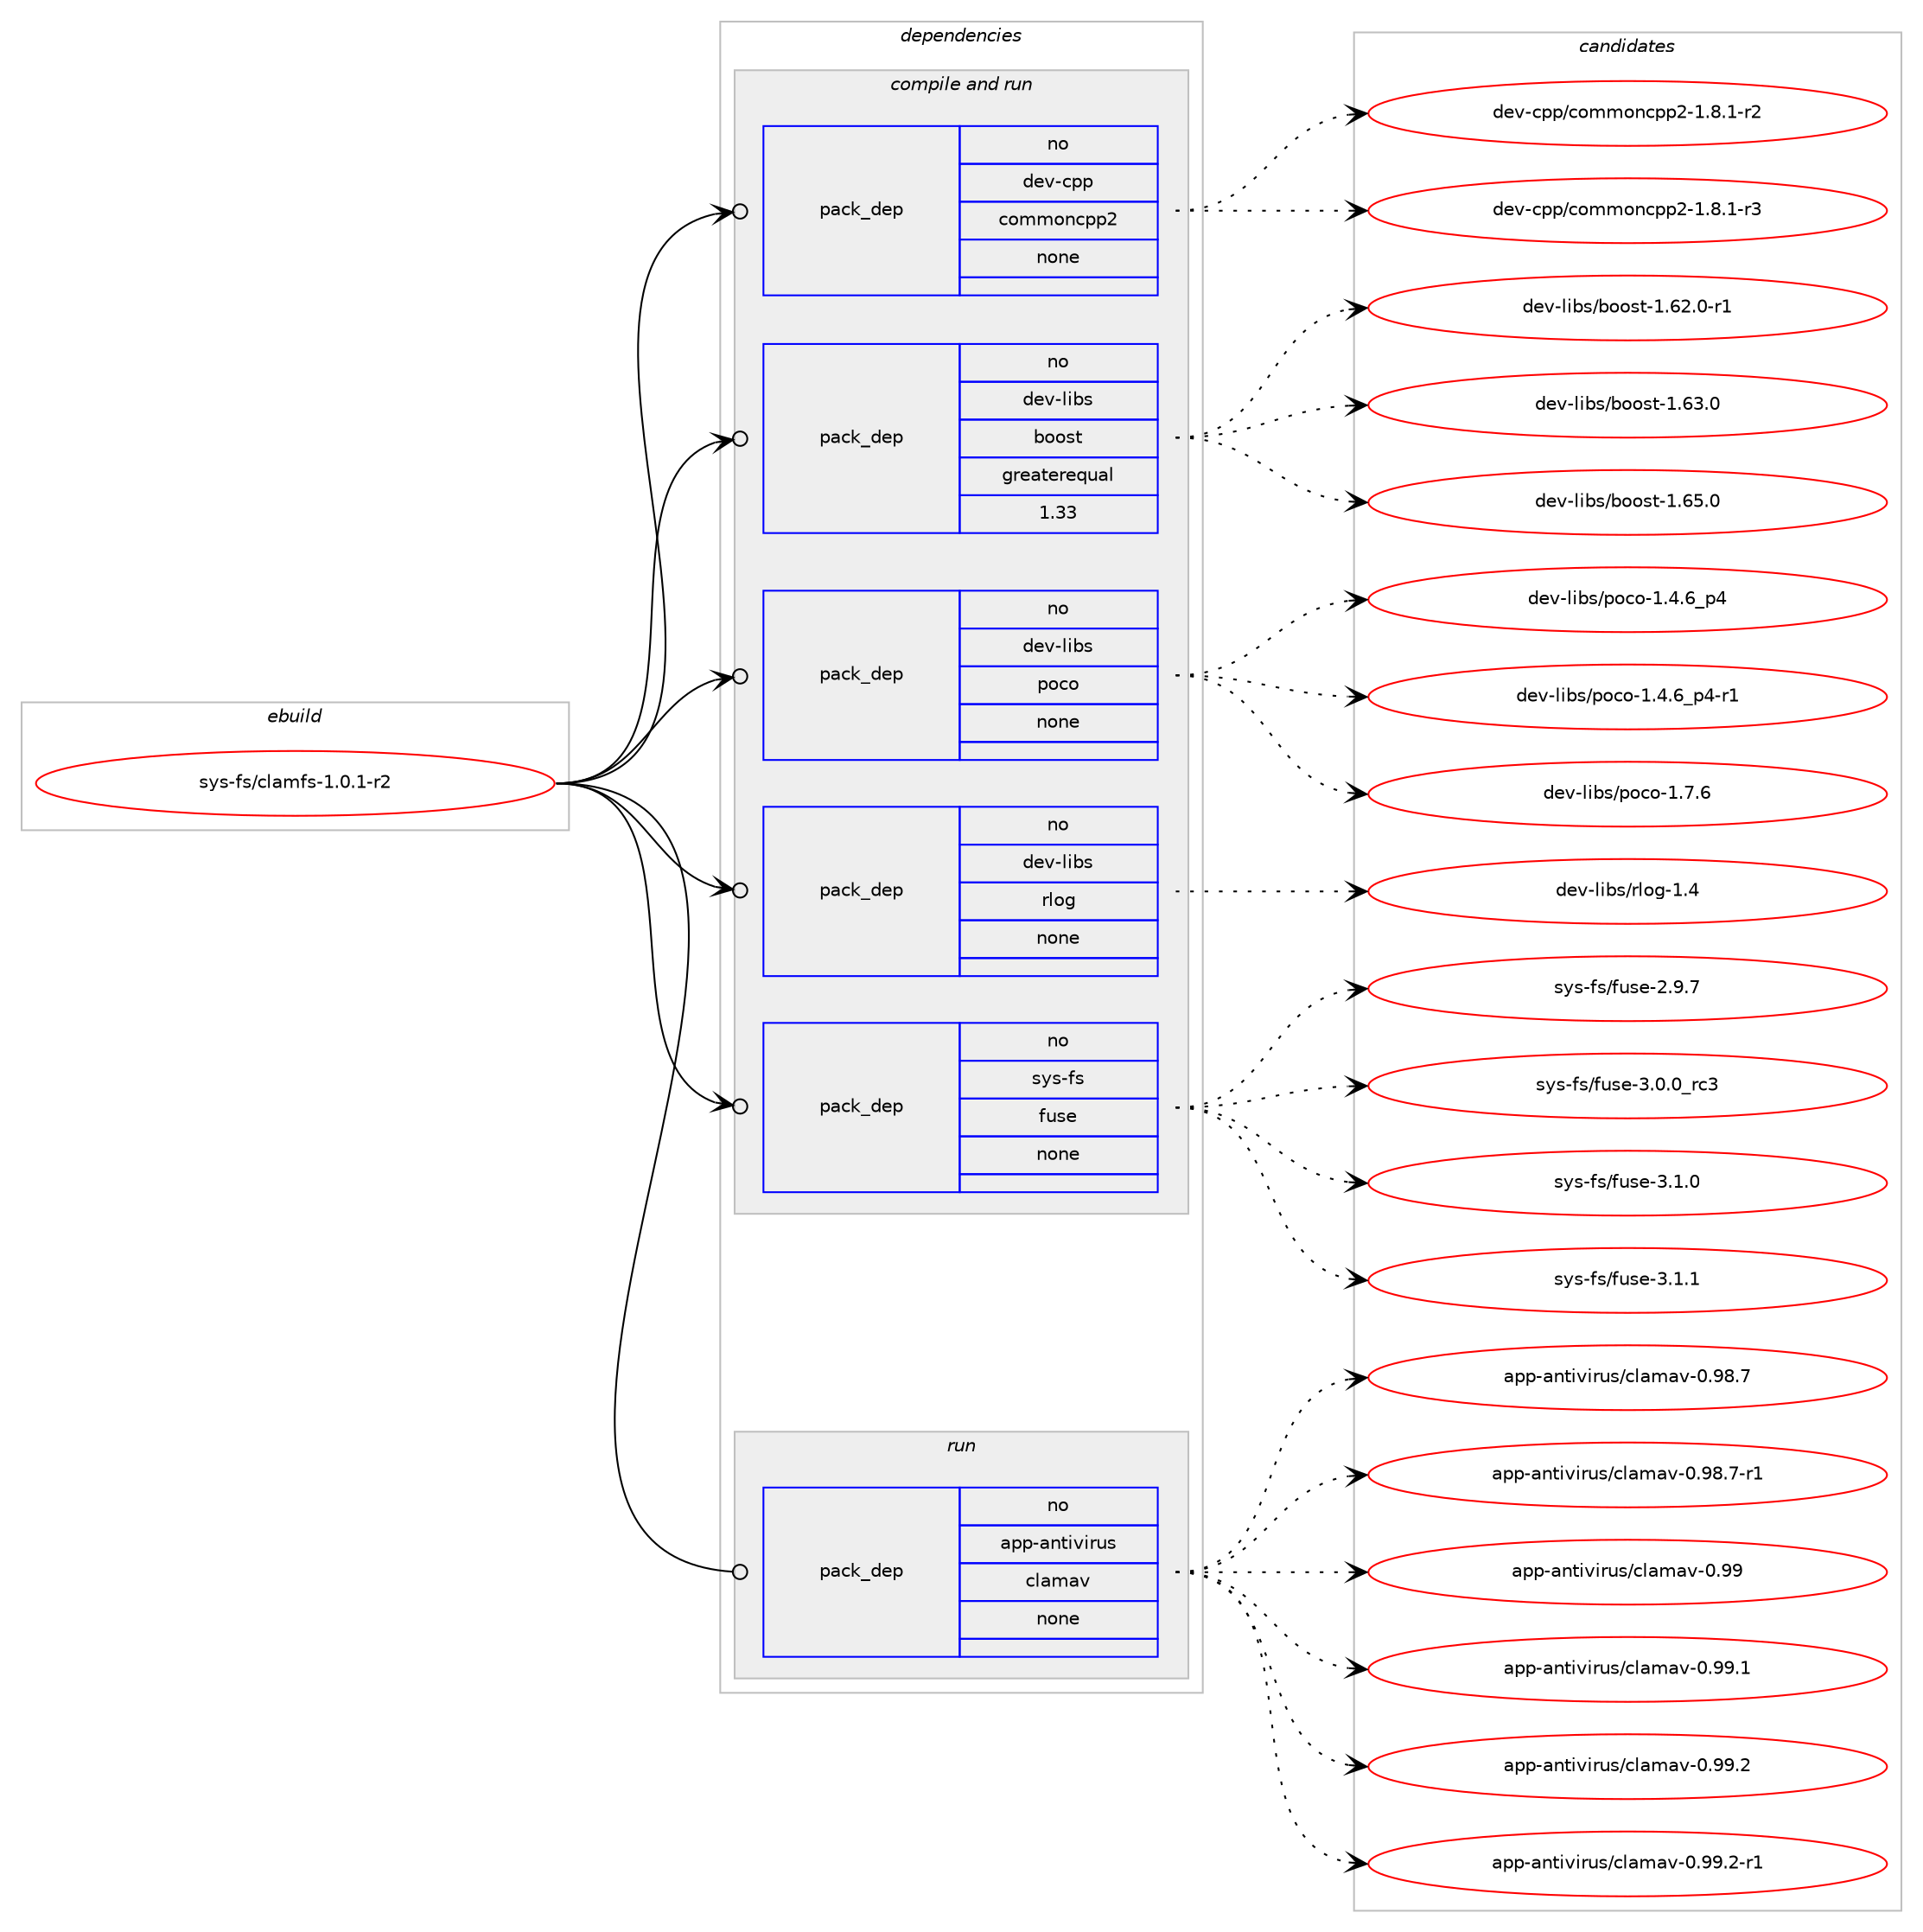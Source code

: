 digraph prolog {

# *************
# Graph options
# *************

newrank=true;
concentrate=true;
compound=true;
graph [rankdir=LR,fontname=Helvetica,fontsize=10,ranksep=1.5];#, ranksep=2.5, nodesep=0.2];
edge  [arrowhead=vee];
node  [fontname=Helvetica,fontsize=10];

# **********
# The ebuild
# **********

subgraph cluster_leftcol {
color=gray;
rank=same;
label=<<i>ebuild</i>>;
id [label="sys-fs/clamfs-1.0.1-r2", color=red, width=4, href="../sys-fs/clamfs-1.0.1-r2.svg"];
}

# ****************
# The dependencies
# ****************

subgraph cluster_midcol {
color=gray;
label=<<i>dependencies</i>>;
subgraph cluster_compile {
fillcolor="#eeeeee";
style=filled;
label=<<i>compile</i>>;
}
subgraph cluster_compileandrun {
fillcolor="#eeeeee";
style=filled;
label=<<i>compile and run</i>>;
subgraph pack362266 {
dependency487489 [label=<<TABLE BORDER="0" CELLBORDER="1" CELLSPACING="0" CELLPADDING="4" WIDTH="220"><TR><TD ROWSPAN="6" CELLPADDING="30">pack_dep</TD></TR><TR><TD WIDTH="110">no</TD></TR><TR><TD>dev-cpp</TD></TR><TR><TD>commoncpp2</TD></TR><TR><TD>none</TD></TR><TR><TD></TD></TR></TABLE>>, shape=none, color=blue];
}
id:e -> dependency487489:w [weight=20,style="solid",arrowhead="odotvee"];
subgraph pack362267 {
dependency487490 [label=<<TABLE BORDER="0" CELLBORDER="1" CELLSPACING="0" CELLPADDING="4" WIDTH="220"><TR><TD ROWSPAN="6" CELLPADDING="30">pack_dep</TD></TR><TR><TD WIDTH="110">no</TD></TR><TR><TD>dev-libs</TD></TR><TR><TD>boost</TD></TR><TR><TD>greaterequal</TD></TR><TR><TD>1.33</TD></TR></TABLE>>, shape=none, color=blue];
}
id:e -> dependency487490:w [weight=20,style="solid",arrowhead="odotvee"];
subgraph pack362268 {
dependency487491 [label=<<TABLE BORDER="0" CELLBORDER="1" CELLSPACING="0" CELLPADDING="4" WIDTH="220"><TR><TD ROWSPAN="6" CELLPADDING="30">pack_dep</TD></TR><TR><TD WIDTH="110">no</TD></TR><TR><TD>dev-libs</TD></TR><TR><TD>poco</TD></TR><TR><TD>none</TD></TR><TR><TD></TD></TR></TABLE>>, shape=none, color=blue];
}
id:e -> dependency487491:w [weight=20,style="solid",arrowhead="odotvee"];
subgraph pack362269 {
dependency487492 [label=<<TABLE BORDER="0" CELLBORDER="1" CELLSPACING="0" CELLPADDING="4" WIDTH="220"><TR><TD ROWSPAN="6" CELLPADDING="30">pack_dep</TD></TR><TR><TD WIDTH="110">no</TD></TR><TR><TD>dev-libs</TD></TR><TR><TD>rlog</TD></TR><TR><TD>none</TD></TR><TR><TD></TD></TR></TABLE>>, shape=none, color=blue];
}
id:e -> dependency487492:w [weight=20,style="solid",arrowhead="odotvee"];
subgraph pack362270 {
dependency487493 [label=<<TABLE BORDER="0" CELLBORDER="1" CELLSPACING="0" CELLPADDING="4" WIDTH="220"><TR><TD ROWSPAN="6" CELLPADDING="30">pack_dep</TD></TR><TR><TD WIDTH="110">no</TD></TR><TR><TD>sys-fs</TD></TR><TR><TD>fuse</TD></TR><TR><TD>none</TD></TR><TR><TD></TD></TR></TABLE>>, shape=none, color=blue];
}
id:e -> dependency487493:w [weight=20,style="solid",arrowhead="odotvee"];
}
subgraph cluster_run {
fillcolor="#eeeeee";
style=filled;
label=<<i>run</i>>;
subgraph pack362271 {
dependency487494 [label=<<TABLE BORDER="0" CELLBORDER="1" CELLSPACING="0" CELLPADDING="4" WIDTH="220"><TR><TD ROWSPAN="6" CELLPADDING="30">pack_dep</TD></TR><TR><TD WIDTH="110">no</TD></TR><TR><TD>app-antivirus</TD></TR><TR><TD>clamav</TD></TR><TR><TD>none</TD></TR><TR><TD></TD></TR></TABLE>>, shape=none, color=blue];
}
id:e -> dependency487494:w [weight=20,style="solid",arrowhead="odot"];
}
}

# **************
# The candidates
# **************

subgraph cluster_choices {
rank=same;
color=gray;
label=<<i>candidates</i>>;

subgraph choice362266 {
color=black;
nodesep=1;
choice1001011184599112112479911110910911111099112112504549465646494511450 [label="dev-cpp/commoncpp2-1.8.1-r2", color=red, width=4,href="../dev-cpp/commoncpp2-1.8.1-r2.svg"];
choice1001011184599112112479911110910911111099112112504549465646494511451 [label="dev-cpp/commoncpp2-1.8.1-r3", color=red, width=4,href="../dev-cpp/commoncpp2-1.8.1-r3.svg"];
dependency487489:e -> choice1001011184599112112479911110910911111099112112504549465646494511450:w [style=dotted,weight="100"];
dependency487489:e -> choice1001011184599112112479911110910911111099112112504549465646494511451:w [style=dotted,weight="100"];
}
subgraph choice362267 {
color=black;
nodesep=1;
choice10010111845108105981154798111111115116454946545046484511449 [label="dev-libs/boost-1.62.0-r1", color=red, width=4,href="../dev-libs/boost-1.62.0-r1.svg"];
choice1001011184510810598115479811111111511645494654514648 [label="dev-libs/boost-1.63.0", color=red, width=4,href="../dev-libs/boost-1.63.0.svg"];
choice1001011184510810598115479811111111511645494654534648 [label="dev-libs/boost-1.65.0", color=red, width=4,href="../dev-libs/boost-1.65.0.svg"];
dependency487490:e -> choice10010111845108105981154798111111115116454946545046484511449:w [style=dotted,weight="100"];
dependency487490:e -> choice1001011184510810598115479811111111511645494654514648:w [style=dotted,weight="100"];
dependency487490:e -> choice1001011184510810598115479811111111511645494654534648:w [style=dotted,weight="100"];
}
subgraph choice362268 {
color=black;
nodesep=1;
choice100101118451081059811547112111991114549465246549511252 [label="dev-libs/poco-1.4.6_p4", color=red, width=4,href="../dev-libs/poco-1.4.6_p4.svg"];
choice1001011184510810598115471121119911145494652465495112524511449 [label="dev-libs/poco-1.4.6_p4-r1", color=red, width=4,href="../dev-libs/poco-1.4.6_p4-r1.svg"];
choice10010111845108105981154711211199111454946554654 [label="dev-libs/poco-1.7.6", color=red, width=4,href="../dev-libs/poco-1.7.6.svg"];
dependency487491:e -> choice100101118451081059811547112111991114549465246549511252:w [style=dotted,weight="100"];
dependency487491:e -> choice1001011184510810598115471121119911145494652465495112524511449:w [style=dotted,weight="100"];
dependency487491:e -> choice10010111845108105981154711211199111454946554654:w [style=dotted,weight="100"];
}
subgraph choice362269 {
color=black;
nodesep=1;
choice10010111845108105981154711410811110345494652 [label="dev-libs/rlog-1.4", color=red, width=4,href="../dev-libs/rlog-1.4.svg"];
dependency487492:e -> choice10010111845108105981154711410811110345494652:w [style=dotted,weight="100"];
}
subgraph choice362270 {
color=black;
nodesep=1;
choice1151211154510211547102117115101455046574655 [label="sys-fs/fuse-2.9.7", color=red, width=4,href="../sys-fs/fuse-2.9.7.svg"];
choice1151211154510211547102117115101455146484648951149951 [label="sys-fs/fuse-3.0.0_rc3", color=red, width=4,href="../sys-fs/fuse-3.0.0_rc3.svg"];
choice1151211154510211547102117115101455146494648 [label="sys-fs/fuse-3.1.0", color=red, width=4,href="../sys-fs/fuse-3.1.0.svg"];
choice1151211154510211547102117115101455146494649 [label="sys-fs/fuse-3.1.1", color=red, width=4,href="../sys-fs/fuse-3.1.1.svg"];
dependency487493:e -> choice1151211154510211547102117115101455046574655:w [style=dotted,weight="100"];
dependency487493:e -> choice1151211154510211547102117115101455146484648951149951:w [style=dotted,weight="100"];
dependency487493:e -> choice1151211154510211547102117115101455146494648:w [style=dotted,weight="100"];
dependency487493:e -> choice1151211154510211547102117115101455146494649:w [style=dotted,weight="100"];
}
subgraph choice362271 {
color=black;
nodesep=1;
choice9711211245971101161051181051141171154799108971099711845484657564655 [label="app-antivirus/clamav-0.98.7", color=red, width=4,href="../app-antivirus/clamav-0.98.7.svg"];
choice97112112459711011610511810511411711547991089710997118454846575646554511449 [label="app-antivirus/clamav-0.98.7-r1", color=red, width=4,href="../app-antivirus/clamav-0.98.7-r1.svg"];
choice971121124597110116105118105114117115479910897109971184548465757 [label="app-antivirus/clamav-0.99", color=red, width=4,href="../app-antivirus/clamav-0.99.svg"];
choice9711211245971101161051181051141171154799108971099711845484657574649 [label="app-antivirus/clamav-0.99.1", color=red, width=4,href="../app-antivirus/clamav-0.99.1.svg"];
choice9711211245971101161051181051141171154799108971099711845484657574650 [label="app-antivirus/clamav-0.99.2", color=red, width=4,href="../app-antivirus/clamav-0.99.2.svg"];
choice97112112459711011610511810511411711547991089710997118454846575746504511449 [label="app-antivirus/clamav-0.99.2-r1", color=red, width=4,href="../app-antivirus/clamav-0.99.2-r1.svg"];
dependency487494:e -> choice9711211245971101161051181051141171154799108971099711845484657564655:w [style=dotted,weight="100"];
dependency487494:e -> choice97112112459711011610511810511411711547991089710997118454846575646554511449:w [style=dotted,weight="100"];
dependency487494:e -> choice971121124597110116105118105114117115479910897109971184548465757:w [style=dotted,weight="100"];
dependency487494:e -> choice9711211245971101161051181051141171154799108971099711845484657574649:w [style=dotted,weight="100"];
dependency487494:e -> choice9711211245971101161051181051141171154799108971099711845484657574650:w [style=dotted,weight="100"];
dependency487494:e -> choice97112112459711011610511810511411711547991089710997118454846575746504511449:w [style=dotted,weight="100"];
}
}

}
